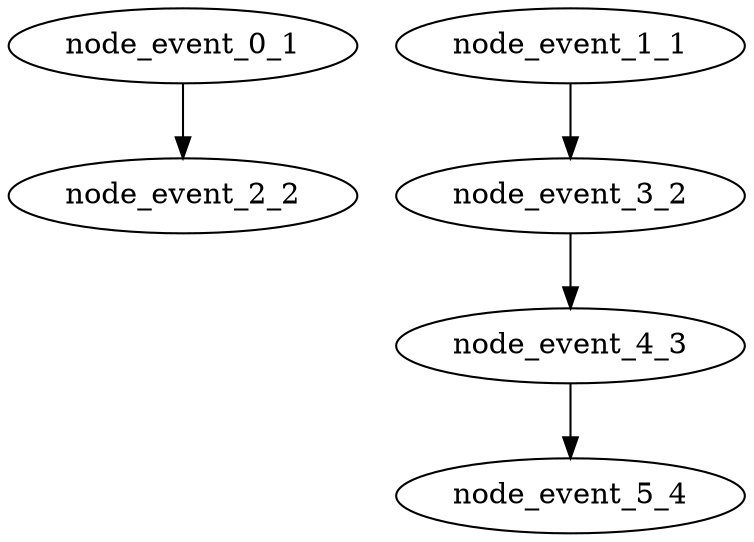 digraph {
    node_event_0_1 [EventIndex="0" EventType="DotQasm.Scheduling.GateEvent" Depth="1" Dependencies="0" Latency="00:00:00.0010000" Priority="0.002"];
    node_event_1_1 [EventIndex="1" EventType="DotQasm.Scheduling.GateEvent" Depth="1" Dependencies="0" Latency="00:00:00.0010000" Priority="0.006"];
    node_event_2_2 [EventIndex="2" EventType="DotQasm.Scheduling.GateEvent" Depth="2" Dependencies="1" Latency="00:00:00.0010000" Priority="0.001"];
    node_event_3_2 [EventIndex="3" EventType="DotQasm.Scheduling.GateEvent" Depth="2" Dependencies="1" Latency="00:00:00.0010000" Priority="0.005"];
    node_event_4_3 [EventIndex="4" EventType="DotQasm.Scheduling.GateEvent" Depth="3" Dependencies="2" Latency="00:00:00.0010000" Priority="0.004"];
    node_event_5_4 [EventIndex="5" EventType="DotQasm.Scheduling.MeasurementEvent" Depth="4" Dependencies="3" Latency="00:00:00.0030000" Priority="0.003"];
    node_event_0_1 -> node_event_2_2;
    node_event_1_1 -> node_event_3_2;
    node_event_3_2 -> node_event_4_3;
    node_event_4_3 -> node_event_5_4;
}
